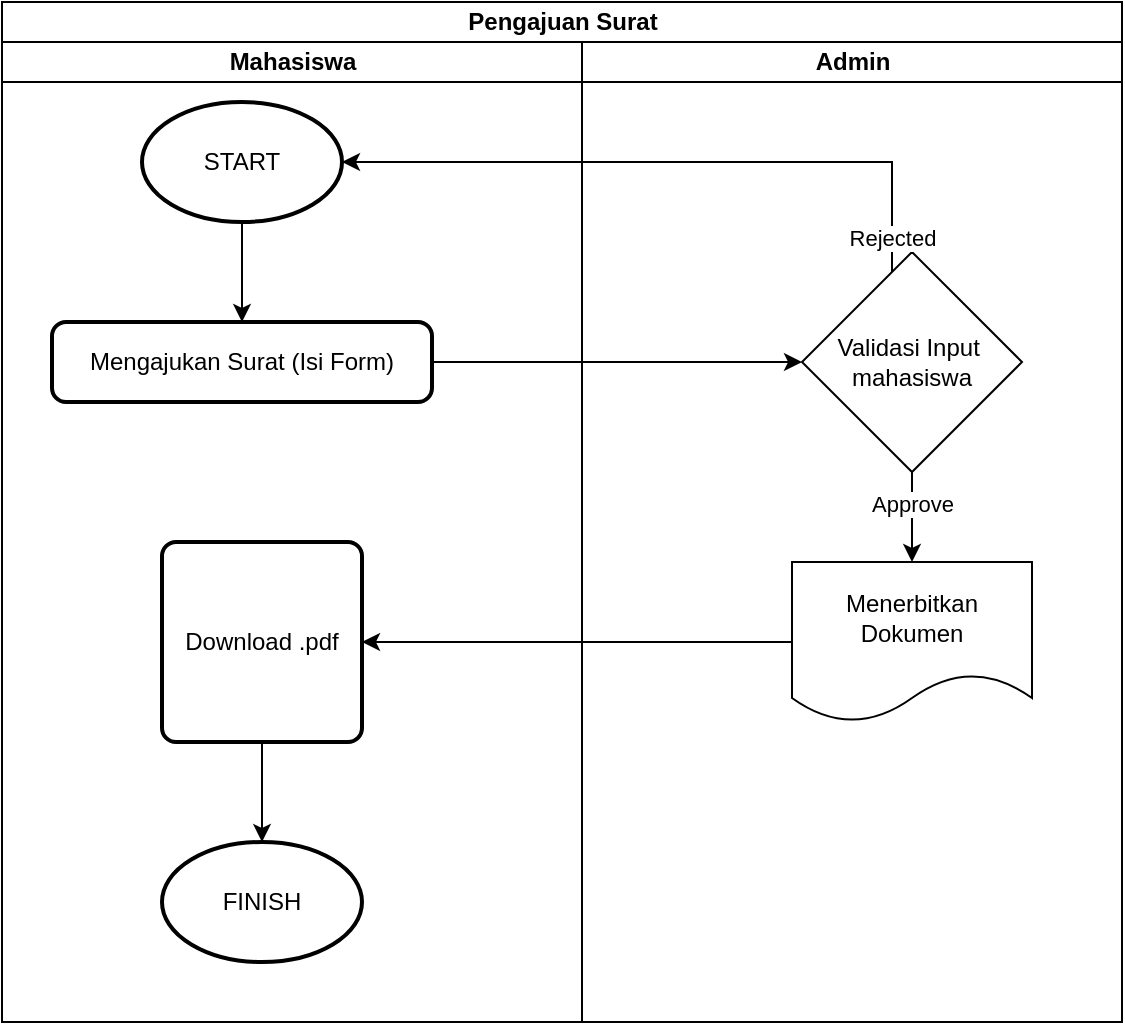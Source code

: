 <mxfile version="27.0.3">
  <diagram id="prtHgNgQTEPvFCAcTncT" name="Page-1">
    <mxGraphModel dx="1453" dy="1944" grid="1" gridSize="10" guides="1" tooltips="1" connect="1" arrows="1" fold="1" page="1" pageScale="1" pageWidth="827" pageHeight="1169" math="0" shadow="0">
      <root>
        <mxCell id="0" />
        <mxCell id="1" parent="0" />
        <mxCell id="AnIqcLEGAnxSQ210GE3i-2" value="Pengajuan Surat" style="swimlane;childLayout=stackLayout;resizeParent=1;resizeParentMax=0;startSize=20;html=1;" vertex="1" parent="1">
          <mxGeometry x="270.0" y="-120" width="560" height="510" as="geometry" />
        </mxCell>
        <mxCell id="AnIqcLEGAnxSQ210GE3i-3" value="Mahasiswa" style="swimlane;startSize=20;html=1;" vertex="1" parent="AnIqcLEGAnxSQ210GE3i-2">
          <mxGeometry y="20" width="290" height="490" as="geometry" />
        </mxCell>
        <mxCell id="AnIqcLEGAnxSQ210GE3i-10" value="START" style="strokeWidth=2;html=1;shape=mxgraph.flowchart.start_1;whiteSpace=wrap;" vertex="1" parent="AnIqcLEGAnxSQ210GE3i-3">
          <mxGeometry x="70.0" y="30" width="100" height="60" as="geometry" />
        </mxCell>
        <mxCell id="AnIqcLEGAnxSQ210GE3i-12" value="Mengajukan Surat (Isi Form)" style="rounded=1;whiteSpace=wrap;html=1;absoluteArcSize=1;arcSize=14;strokeWidth=2;" vertex="1" parent="AnIqcLEGAnxSQ210GE3i-3">
          <mxGeometry x="25" y="140" width="190" height="40" as="geometry" />
        </mxCell>
        <mxCell id="AnIqcLEGAnxSQ210GE3i-11" style="edgeStyle=orthogonalEdgeStyle;rounded=0;orthogonalLoop=1;jettySize=auto;html=1;" edge="1" parent="AnIqcLEGAnxSQ210GE3i-3" source="AnIqcLEGAnxSQ210GE3i-10" target="AnIqcLEGAnxSQ210GE3i-12">
          <mxGeometry relative="1" as="geometry">
            <mxPoint x="120.0" y="130" as="targetPoint" />
          </mxGeometry>
        </mxCell>
        <mxCell id="AnIqcLEGAnxSQ210GE3i-22" value="FINISH" style="strokeWidth=2;html=1;shape=mxgraph.flowchart.start_1;whiteSpace=wrap;" vertex="1" parent="AnIqcLEGAnxSQ210GE3i-3">
          <mxGeometry x="80.0" y="400" width="100" height="60" as="geometry" />
        </mxCell>
        <mxCell id="AnIqcLEGAnxSQ210GE3i-4" value="Admin" style="swimlane;startSize=20;html=1;" vertex="1" parent="AnIqcLEGAnxSQ210GE3i-2">
          <mxGeometry x="290" y="20" width="270" height="490" as="geometry" />
        </mxCell>
        <mxCell id="AnIqcLEGAnxSQ210GE3i-18" style="edgeStyle=orthogonalEdgeStyle;rounded=0;orthogonalLoop=1;jettySize=auto;html=1;exitX=0.5;exitY=1;exitDx=0;exitDy=0;entryX=0.5;entryY=0;entryDx=0;entryDy=0;" edge="1" parent="AnIqcLEGAnxSQ210GE3i-4" source="AnIqcLEGAnxSQ210GE3i-14" target="AnIqcLEGAnxSQ210GE3i-17">
          <mxGeometry relative="1" as="geometry" />
        </mxCell>
        <mxCell id="AnIqcLEGAnxSQ210GE3i-19" value="Approve" style="edgeLabel;html=1;align=center;verticalAlign=middle;resizable=0;points=[];" vertex="1" connectable="0" parent="AnIqcLEGAnxSQ210GE3i-18">
          <mxGeometry x="-0.304" relative="1" as="geometry">
            <mxPoint as="offset" />
          </mxGeometry>
        </mxCell>
        <mxCell id="AnIqcLEGAnxSQ210GE3i-14" value="Validasi Input&amp;nbsp;&lt;div&gt;mahasiswa&lt;/div&gt;" style="rhombus;whiteSpace=wrap;html=1;" vertex="1" parent="AnIqcLEGAnxSQ210GE3i-4">
          <mxGeometry x="110" y="105" width="110" height="110" as="geometry" />
        </mxCell>
        <mxCell id="AnIqcLEGAnxSQ210GE3i-17" value="Menerbitkan Dokumen" style="shape=document;whiteSpace=wrap;html=1;boundedLbl=1;" vertex="1" parent="AnIqcLEGAnxSQ210GE3i-4">
          <mxGeometry x="105.0" y="260" width="120" height="80" as="geometry" />
        </mxCell>
        <mxCell id="AnIqcLEGAnxSQ210GE3i-13" style="edgeStyle=orthogonalEdgeStyle;rounded=0;orthogonalLoop=1;jettySize=auto;html=1;" edge="1" parent="AnIqcLEGAnxSQ210GE3i-2" source="AnIqcLEGAnxSQ210GE3i-12" target="AnIqcLEGAnxSQ210GE3i-14">
          <mxGeometry relative="1" as="geometry">
            <mxPoint x="690.0" y="180" as="targetPoint" />
          </mxGeometry>
        </mxCell>
        <mxCell id="AnIqcLEGAnxSQ210GE3i-15" style="edgeStyle=orthogonalEdgeStyle;rounded=0;orthogonalLoop=1;jettySize=auto;html=1;entryX=1;entryY=0.5;entryDx=0;entryDy=0;entryPerimeter=0;" edge="1" parent="AnIqcLEGAnxSQ210GE3i-2" source="AnIqcLEGAnxSQ210GE3i-14" target="AnIqcLEGAnxSQ210GE3i-10">
          <mxGeometry relative="1" as="geometry">
            <Array as="points">
              <mxPoint x="445" y="80" />
            </Array>
          </mxGeometry>
        </mxCell>
        <mxCell id="AnIqcLEGAnxSQ210GE3i-16" value="Rejected" style="edgeLabel;html=1;align=center;verticalAlign=middle;resizable=0;points=[];" vertex="1" connectable="0" parent="AnIqcLEGAnxSQ210GE3i-15">
          <mxGeometry x="-0.897" relative="1" as="geometry">
            <mxPoint as="offset" />
          </mxGeometry>
        </mxCell>
        <mxCell id="AnIqcLEGAnxSQ210GE3i-21" value="Download .pdf" style="rounded=1;whiteSpace=wrap;html=1;absoluteArcSize=1;arcSize=14;strokeWidth=2;" vertex="1" parent="1">
          <mxGeometry x="350" y="150" width="100" height="100" as="geometry" />
        </mxCell>
        <mxCell id="AnIqcLEGAnxSQ210GE3i-20" style="edgeStyle=orthogonalEdgeStyle;rounded=0;orthogonalLoop=1;jettySize=auto;html=1;" edge="1" parent="1" source="AnIqcLEGAnxSQ210GE3i-17" target="AnIqcLEGAnxSQ210GE3i-21">
          <mxGeometry relative="1" as="geometry">
            <mxPoint x="400" y="200" as="targetPoint" />
          </mxGeometry>
        </mxCell>
        <mxCell id="AnIqcLEGAnxSQ210GE3i-23" style="edgeStyle=orthogonalEdgeStyle;rounded=0;orthogonalLoop=1;jettySize=auto;html=1;entryX=0.5;entryY=0;entryDx=0;entryDy=0;entryPerimeter=0;" edge="1" parent="1" source="AnIqcLEGAnxSQ210GE3i-21" target="AnIqcLEGAnxSQ210GE3i-22">
          <mxGeometry relative="1" as="geometry" />
        </mxCell>
      </root>
    </mxGraphModel>
  </diagram>
</mxfile>
